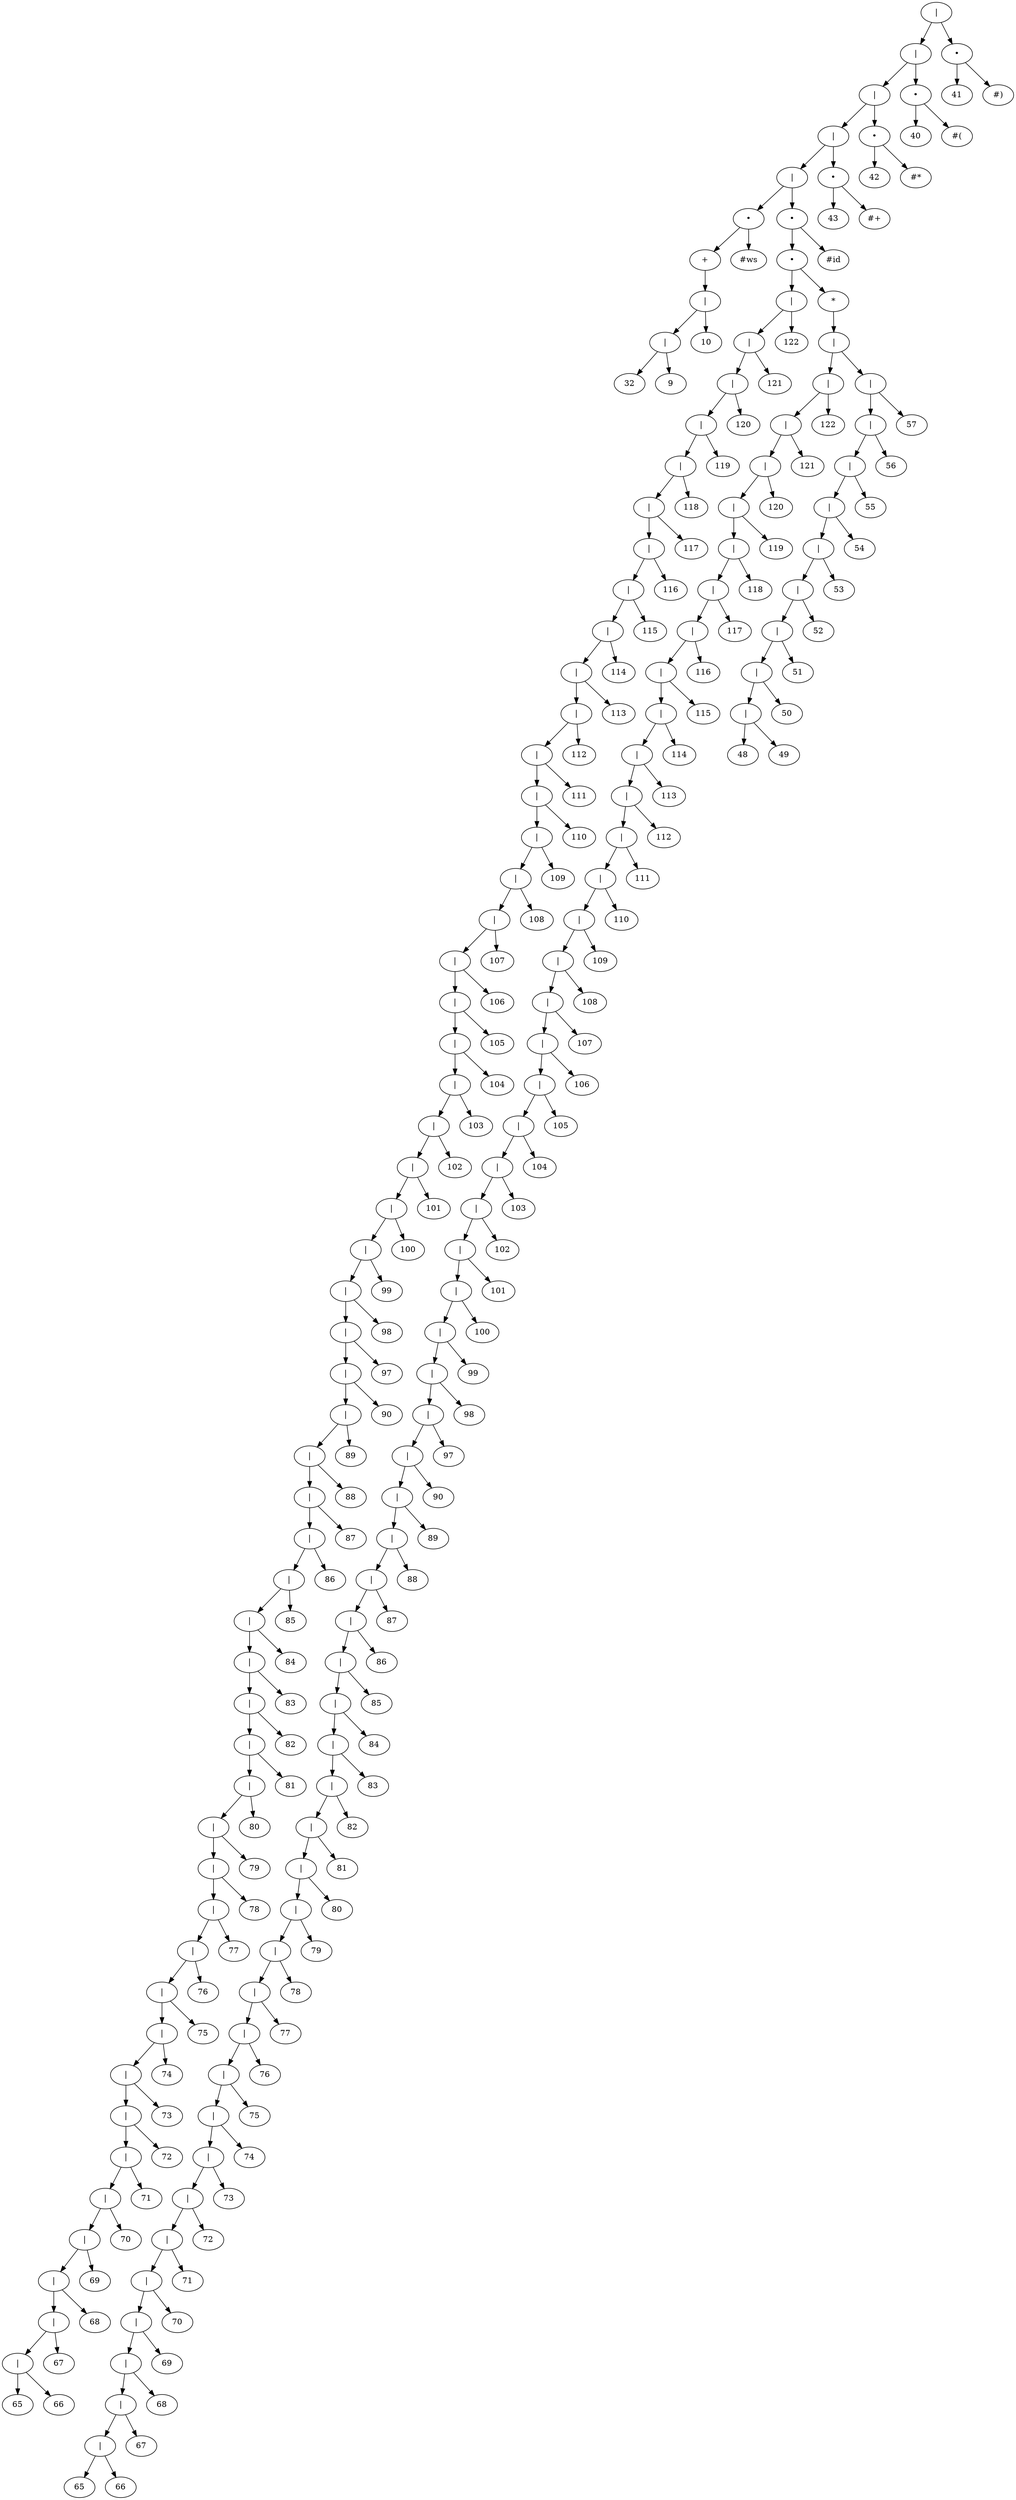 digraph {
	29095536 [label="|"]
	29095536 -> 29095152
	29095152 [label="|"]
	29095152 -> 29094768
	29094768 [label="|"]
	29094768 -> 29094384
	29094384 [label="|"]
	29094384 -> 29094000
	29094000 [label="|"]
	29094000 -> 28973456
	28973456 [label="•"]
	28973456 -> 28973264
	28973264 [label="+"]
	28973264 -> 28973072
	28973072 [label="|"]
	28973072 -> 28972928
	28972928 [label="|"]
	28972928 -> 28972448
	28972448 [label=32]
	28972928 -> 28972544
	28972544 [label=9]
	28973072 -> 28973024
	28973024 [label=10]
	28973456 -> 28973360
	28973360 [label="#ws"]
	29094000 -> 29093904
	29093904 [label="•"]
	29093904 -> 29093712
	29093712 [label="•"]
	29093712 -> 29081712
	29081712 [label="|"]
	29081712 -> 28983152
	28983152 [label="|"]
	28983152 -> 28982960
	28982960 [label="|"]
	28982960 -> 28982768
	28982768 [label="|"]
	28982768 -> 28982576
	28982576 [label="|"]
	28982576 -> 28982384
	28982384 [label="|"]
	28982384 -> 28982192
	28982192 [label="|"]
	28982192 -> 28982000
	28982000 [label="|"]
	28982000 -> 28981808
	28981808 [label="|"]
	28981808 -> 28981616
	28981616 [label="|"]
	28981616 -> 28981424
	28981424 [label="|"]
	28981424 -> 28981232
	28981232 [label="|"]
	28981232 -> 28981040
	28981040 [label="|"]
	28981040 -> 28980848
	28980848 [label="|"]
	28980848 -> 28980656
	28980656 [label="|"]
	28980656 -> 28980464
	28980464 [label="|"]
	28980464 -> 28980272
	28980272 [label="|"]
	28980272 -> 28980080
	28980080 [label="|"]
	28980080 -> 28979888
	28979888 [label="|"]
	28979888 -> 28979696
	28979696 [label="|"]
	28979696 -> 28979504
	28979504 [label="|"]
	28979504 -> 28979312
	28979312 [label="|"]
	28979312 -> 28979120
	28979120 [label="|"]
	28979120 -> 28978928
	28978928 [label="|"]
	28978928 -> 28978736
	28978736 [label="|"]
	28978736 -> 28978544
	28978544 [label="|"]
	28978544 -> 28978352
	28978352 [label="|"]
	28978352 -> 28978160
	28978160 [label="|"]
	28978160 -> 28977968
	28977968 [label="|"]
	28977968 -> 28977776
	28977776 [label="|"]
	28977776 -> 28977584
	28977584 [label="|"]
	28977584 -> 28977392
	28977392 [label="|"]
	28977392 -> 28977200
	28977200 [label="|"]
	28977200 -> 28977008
	28977008 [label="|"]
	28977008 -> 28976816
	28976816 [label="|"]
	28976816 -> 28976624
	28976624 [label="|"]
	28976624 -> 28976432
	28976432 [label="|"]
	28976432 -> 28976240
	28976240 [label="|"]
	28976240 -> 28976048
	28976048 [label="|"]
	28976048 -> 28975856
	28975856 [label="|"]
	28975856 -> 28975664
	28975664 [label="|"]
	28975664 -> 28975472
	28975472 [label="|"]
	28975472 -> 28975280
	28975280 [label="|"]
	28975280 -> 28975088
	28975088 [label="|"]
	28975088 -> 28974896
	28974896 [label="|"]
	28974896 -> 28974704
	28974704 [label="|"]
	28974704 -> 28974512
	28974512 [label="|"]
	28974512 -> 28974320
	28974320 [label="|"]
	28974320 -> 28974128
	28974128 [label="|"]
	28974128 -> 28973936
	28973936 [label="|"]
	28973936 -> 28973744
	28973744 [label="|"]
	28973744 -> 28973552
	28973552 [label=65]
	28973744 -> 28973648
	28973648 [label=66]
	28973936 -> 28973840
	28973840 [label=67]
	28974128 -> 28974032
	28974032 [label=68]
	28974320 -> 28974224
	28974224 [label=69]
	28974512 -> 28974416
	28974416 [label=70]
	28974704 -> 28974608
	28974608 [label=71]
	28974896 -> 28974800
	28974800 [label=72]
	28975088 -> 28974992
	28974992 [label=73]
	28975280 -> 28975184
	28975184 [label=74]
	28975472 -> 28975376
	28975376 [label=75]
	28975664 -> 28975568
	28975568 [label=76]
	28975856 -> 28975760
	28975760 [label=77]
	28976048 -> 28975952
	28975952 [label=78]
	28976240 -> 28976144
	28976144 [label=79]
	28976432 -> 28976336
	28976336 [label=80]
	28976624 -> 28976528
	28976528 [label=81]
	28976816 -> 28976720
	28976720 [label=82]
	28977008 -> 28976912
	28976912 [label=83]
	28977200 -> 28977104
	28977104 [label=84]
	28977392 -> 28977296
	28977296 [label=85]
	28977584 -> 28977488
	28977488 [label=86]
	28977776 -> 28977680
	28977680 [label=87]
	28977968 -> 28977872
	28977872 [label=88]
	28978160 -> 28978064
	28978064 [label=89]
	28978352 -> 28978256
	28978256 [label=90]
	28978544 -> 28978448
	28978448 [label=97]
	28978736 -> 28978640
	28978640 [label=98]
	28978928 -> 28978832
	28978832 [label=99]
	28979120 -> 28979024
	28979024 [label=100]
	28979312 -> 28979216
	28979216 [label=101]
	28979504 -> 28979408
	28979408 [label=102]
	28979696 -> 28979600
	28979600 [label=103]
	28979888 -> 28979792
	28979792 [label=104]
	28980080 -> 28979984
	28979984 [label=105]
	28980272 -> 28980176
	28980176 [label=106]
	28980464 -> 28980368
	28980368 [label=107]
	28980656 -> 28980560
	28980560 [label=108]
	28980848 -> 28980752
	28980752 [label=109]
	28981040 -> 28980944
	28980944 [label=110]
	28981232 -> 28981136
	28981136 [label=111]
	28981424 -> 28981328
	28981328 [label=112]
	28981616 -> 28981520
	28981520 [label=113]
	28981808 -> 28981712
	28981712 [label=114]
	28982000 -> 28981904
	28981904 [label=115]
	28982192 -> 28982096
	28982096 [label=116]
	28982384 -> 28982288
	28982288 [label=117]
	28982576 -> 28982480
	28982480 [label=118]
	28982768 -> 28982672
	28982672 [label=119]
	28982960 -> 28982864
	28982864 [label=120]
	28983152 -> 28983056
	28983056 [label=121]
	29081712 -> 28983248
	28983248 [label=122]
	29093712 -> 29093616
	29093616 [label="*"]
	29093616 -> 29093520
	29093520 [label="|"]
	29093520 -> 29091600
	29091600 [label="|"]
	29091600 -> 29091408
	29091408 [label="|"]
	29091408 -> 29091216
	29091216 [label="|"]
	29091216 -> 29091024
	29091024 [label="|"]
	29091024 -> 29090832
	29090832 [label="|"]
	29090832 -> 29090640
	29090640 [label="|"]
	29090640 -> 29090448
	29090448 [label="|"]
	29090448 -> 29090256
	29090256 [label="|"]
	29090256 -> 29090064
	29090064 [label="|"]
	29090064 -> 29089872
	29089872 [label="|"]
	29089872 -> 29089680
	29089680 [label="|"]
	29089680 -> 29089488
	29089488 [label="|"]
	29089488 -> 29089296
	29089296 [label="|"]
	29089296 -> 29089104
	29089104 [label="|"]
	29089104 -> 29088912
	29088912 [label="|"]
	29088912 -> 29088720
	29088720 [label="|"]
	29088720 -> 29088528
	29088528 [label="|"]
	29088528 -> 29088336
	29088336 [label="|"]
	29088336 -> 29088144
	29088144 [label="|"]
	29088144 -> 29087952
	29087952 [label="|"]
	29087952 -> 29087760
	29087760 [label="|"]
	29087760 -> 29087568
	29087568 [label="|"]
	29087568 -> 29087376
	29087376 [label="|"]
	29087376 -> 29087184
	29087184 [label="|"]
	29087184 -> 29086992
	29086992 [label="|"]
	29086992 -> 29086800
	29086800 [label="|"]
	29086800 -> 29086608
	29086608 [label="|"]
	29086608 -> 29086416
	29086416 [label="|"]
	29086416 -> 29086224
	29086224 [label="|"]
	29086224 -> 29086032
	29086032 [label="|"]
	29086032 -> 29085840
	29085840 [label="|"]
	29085840 -> 29085648
	29085648 [label="|"]
	29085648 -> 29085456
	29085456 [label="|"]
	29085456 -> 29085264
	29085264 [label="|"]
	29085264 -> 29085072
	29085072 [label="|"]
	29085072 -> 29084880
	29084880 [label="|"]
	29084880 -> 29084688
	29084688 [label="|"]
	29084688 -> 29084496
	29084496 [label="|"]
	29084496 -> 29084304
	29084304 [label="|"]
	29084304 -> 29084112
	29084112 [label="|"]
	29084112 -> 29083920
	29083920 [label="|"]
	29083920 -> 29083728
	29083728 [label="|"]
	29083728 -> 29083536
	29083536 [label="|"]
	29083536 -> 29083344
	29083344 [label="|"]
	29083344 -> 29083152
	29083152 [label="|"]
	29083152 -> 29082960
	29082960 [label="|"]
	29082960 -> 29082768
	29082768 [label="|"]
	29082768 -> 29082576
	29082576 [label="|"]
	29082576 -> 29082384
	29082384 [label="|"]
	29082384 -> 29082192
	29082192 [label="|"]
	29082192 -> 29082000
	29082000 [label="|"]
	29082000 -> 29081808
	29081808 [label=65]
	29082000 -> 29081904
	29081904 [label=66]
	29082192 -> 29082096
	29082096 [label=67]
	29082384 -> 29082288
	29082288 [label=68]
	29082576 -> 29082480
	29082480 [label=69]
	29082768 -> 29082672
	29082672 [label=70]
	29082960 -> 29082864
	29082864 [label=71]
	29083152 -> 29083056
	29083056 [label=72]
	29083344 -> 29083248
	29083248 [label=73]
	29083536 -> 29083440
	29083440 [label=74]
	29083728 -> 29083632
	29083632 [label=75]
	29083920 -> 29083824
	29083824 [label=76]
	29084112 -> 29084016
	29084016 [label=77]
	29084304 -> 29084208
	29084208 [label=78]
	29084496 -> 29084400
	29084400 [label=79]
	29084688 -> 29084592
	29084592 [label=80]
	29084880 -> 29084784
	29084784 [label=81]
	29085072 -> 29084976
	29084976 [label=82]
	29085264 -> 29085168
	29085168 [label=83]
	29085456 -> 29085360
	29085360 [label=84]
	29085648 -> 29085552
	29085552 [label=85]
	29085840 -> 29085744
	29085744 [label=86]
	29086032 -> 29085936
	29085936 [label=87]
	29086224 -> 29086128
	29086128 [label=88]
	29086416 -> 29086320
	29086320 [label=89]
	29086608 -> 29086512
	29086512 [label=90]
	29086800 -> 29086704
	29086704 [label=97]
	29086992 -> 29086896
	29086896 [label=98]
	29087184 -> 29087088
	29087088 [label=99]
	29087376 -> 29087280
	29087280 [label=100]
	29087568 -> 29087472
	29087472 [label=101]
	29087760 -> 29087664
	29087664 [label=102]
	29087952 -> 29087856
	29087856 [label=103]
	29088144 -> 29088048
	29088048 [label=104]
	29088336 -> 29088240
	29088240 [label=105]
	29088528 -> 29088432
	29088432 [label=106]
	29088720 -> 29088624
	29088624 [label=107]
	29088912 -> 29088816
	29088816 [label=108]
	29089104 -> 29089008
	29089008 [label=109]
	29089296 -> 29089200
	29089200 [label=110]
	29089488 -> 29089392
	29089392 [label=111]
	29089680 -> 29089584
	29089584 [label=112]
	29089872 -> 29089776
	29089776 [label=113]
	29090064 -> 29089968
	29089968 [label=114]
	29090256 -> 29090160
	29090160 [label=115]
	29090448 -> 29090352
	29090352 [label=116]
	29090640 -> 29090544
	29090544 [label=117]
	29090832 -> 29090736
	29090736 [label=118]
	29091024 -> 29090928
	29090928 [label=119]
	29091216 -> 29091120
	29091120 [label=120]
	29091408 -> 29091312
	29091312 [label=121]
	29091600 -> 29091504
	29091504 [label=122]
	29093520 -> 29093424
	29093424 [label="|"]
	29093424 -> 29093232
	29093232 [label="|"]
	29093232 -> 29093040
	29093040 [label="|"]
	29093040 -> 29092848
	29092848 [label="|"]
	29092848 -> 29092656
	29092656 [label="|"]
	29092656 -> 29092464
	29092464 [label="|"]
	29092464 -> 29092272
	29092272 [label="|"]
	29092272 -> 29092080
	29092080 [label="|"]
	29092080 -> 29091888
	29091888 [label="|"]
	29091888 -> 29091696
	29091696 [label=48]
	29091888 -> 29091792
	29091792 [label=49]
	29092080 -> 29091984
	29091984 [label=50]
	29092272 -> 29092176
	29092176 [label=51]
	29092464 -> 29092368
	29092368 [label=52]
	29092656 -> 29092560
	29092560 [label=53]
	29092848 -> 29092752
	29092752 [label=54]
	29093040 -> 29092944
	29092944 [label=55]
	29093232 -> 29093136
	29093136 [label=56]
	29093424 -> 29093328
	29093328 [label=57]
	29093904 -> 29093808
	29093808 [label="#id"]
	29094384 -> 29094288
	29094288 [label="•"]
	29094288 -> 29094096
	29094096 [label=43]
	29094288 -> 29094192
	29094192 [label="#+"]
	29094768 -> 29094672
	29094672 [label="•"]
	29094672 -> 29094480
	29094480 [label=42]
	29094672 -> 29094576
	29094576 [label="#*"]
	29095152 -> 29095056
	29095056 [label="•"]
	29095056 -> 29094864
	29094864 [label=40]
	29095056 -> 29094960
	29094960 [label="#("]
	29095536 -> 29095440
	29095440 [label="•"]
	29095440 -> 29095248
	29095248 [label=41]
	29095440 -> 29095344
	29095344 [label="#)"]
}
